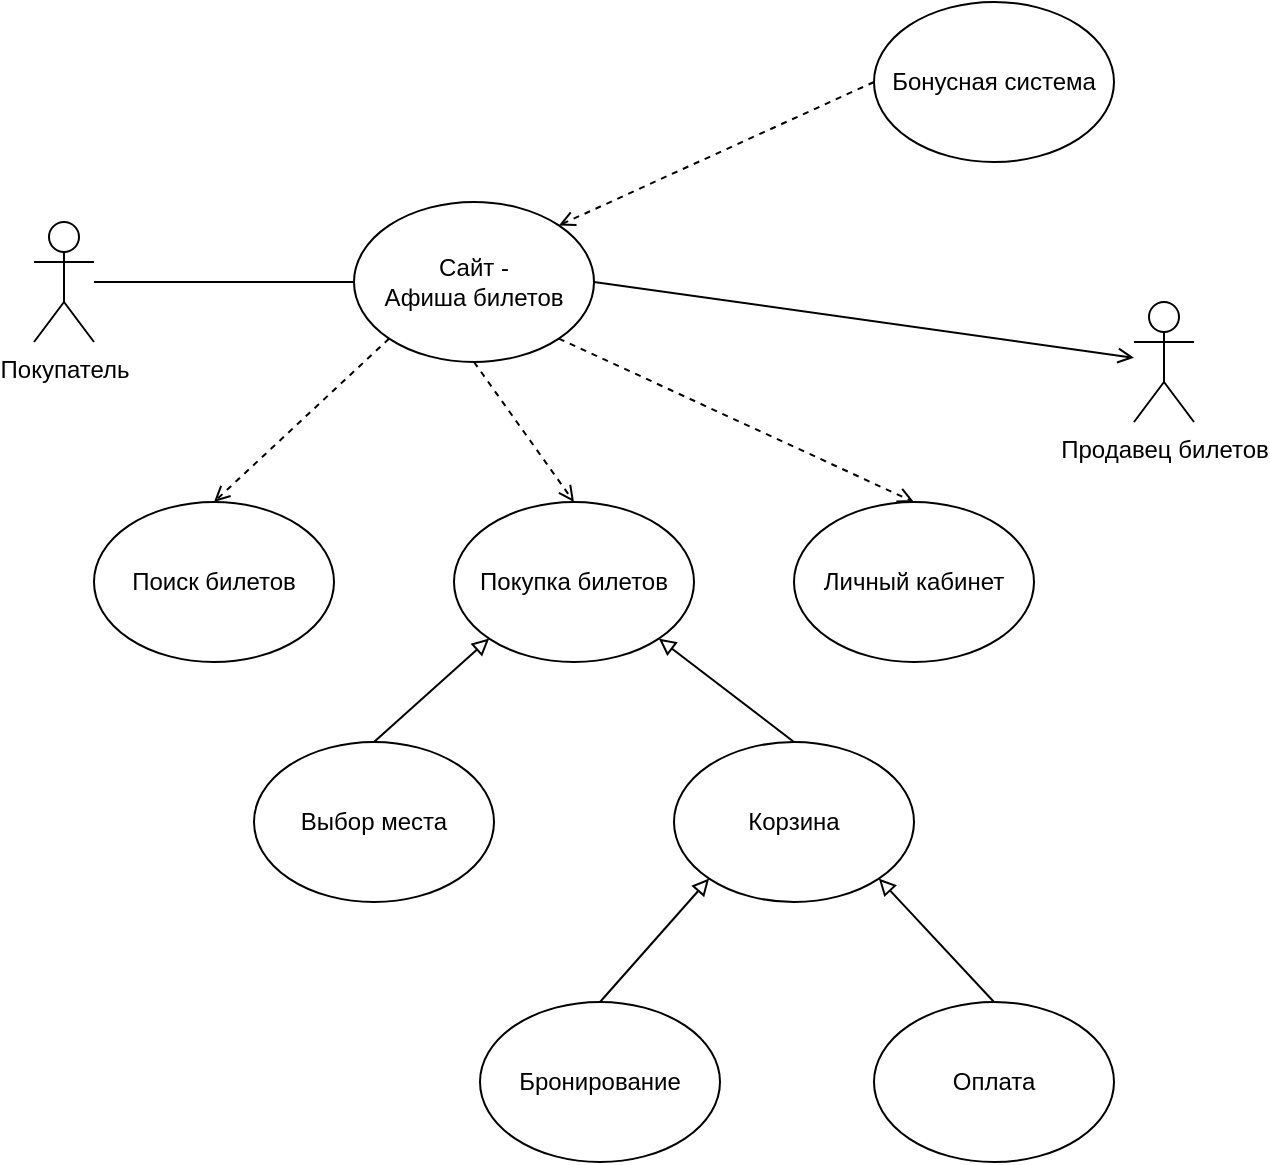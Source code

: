 <mxfile version="20.8.23" type="github">
  <diagram name="Страница 1" id="EsboAgLtxomguT8HKp5p">
    <mxGraphModel dx="526" dy="1711" grid="1" gridSize="10" guides="1" tooltips="1" connect="1" arrows="1" fold="1" page="1" pageScale="1" pageWidth="827" pageHeight="1169" math="0" shadow="0">
      <root>
        <mxCell id="0" />
        <mxCell id="1" parent="0" />
        <mxCell id="Nh3k_foeItMaIR8n8Rm3-1" value="Покупатель" style="shape=umlActor;verticalLabelPosition=bottom;verticalAlign=top;html=1;outlineConnect=0;" vertex="1" parent="1">
          <mxGeometry x="130" y="70" width="30" height="60" as="geometry" />
        </mxCell>
        <mxCell id="Nh3k_foeItMaIR8n8Rm3-3" style="edgeStyle=orthogonalEdgeStyle;rounded=0;orthogonalLoop=1;jettySize=auto;html=1;exitX=0;exitY=0.5;exitDx=0;exitDy=0;endArrow=none;endFill=0;" edge="1" parent="1" source="Nh3k_foeItMaIR8n8Rm3-2" target="Nh3k_foeItMaIR8n8Rm3-1">
          <mxGeometry relative="1" as="geometry" />
        </mxCell>
        <mxCell id="Nh3k_foeItMaIR8n8Rm3-14" style="rounded=0;orthogonalLoop=1;jettySize=auto;html=1;exitX=0;exitY=1;exitDx=0;exitDy=0;entryX=0.5;entryY=0;entryDx=0;entryDy=0;endArrow=open;endFill=0;dashed=1;" edge="1" parent="1" source="Nh3k_foeItMaIR8n8Rm3-2" target="Nh3k_foeItMaIR8n8Rm3-4">
          <mxGeometry relative="1" as="geometry" />
        </mxCell>
        <mxCell id="Nh3k_foeItMaIR8n8Rm3-17" style="rounded=0;orthogonalLoop=1;jettySize=auto;html=1;exitX=1;exitY=0.5;exitDx=0;exitDy=0;endArrow=open;endFill=0;" edge="1" parent="1" source="Nh3k_foeItMaIR8n8Rm3-2" target="Nh3k_foeItMaIR8n8Rm3-13">
          <mxGeometry relative="1" as="geometry" />
        </mxCell>
        <mxCell id="Nh3k_foeItMaIR8n8Rm3-2" value="Сайт -&lt;br&gt;Афиша билетов" style="ellipse;whiteSpace=wrap;html=1;" vertex="1" parent="1">
          <mxGeometry x="290" y="60" width="120" height="80" as="geometry" />
        </mxCell>
        <mxCell id="Nh3k_foeItMaIR8n8Rm3-4" value="Поиск билетов" style="ellipse;whiteSpace=wrap;html=1;" vertex="1" parent="1">
          <mxGeometry x="160" y="210" width="120" height="80" as="geometry" />
        </mxCell>
        <mxCell id="Nh3k_foeItMaIR8n8Rm3-18" style="rounded=0;orthogonalLoop=1;jettySize=auto;html=1;exitX=0.5;exitY=0;exitDx=0;exitDy=0;entryX=0;entryY=1;entryDx=0;entryDy=0;endArrow=block;endFill=0;" edge="1" parent="1" source="Nh3k_foeItMaIR8n8Rm3-5" target="Nh3k_foeItMaIR8n8Rm3-7">
          <mxGeometry relative="1" as="geometry" />
        </mxCell>
        <mxCell id="Nh3k_foeItMaIR8n8Rm3-5" value="Выбор места" style="ellipse;whiteSpace=wrap;html=1;" vertex="1" parent="1">
          <mxGeometry x="240" y="330" width="120" height="80" as="geometry" />
        </mxCell>
        <mxCell id="Nh3k_foeItMaIR8n8Rm3-6" value="Бронирование" style="ellipse;whiteSpace=wrap;html=1;" vertex="1" parent="1">
          <mxGeometry x="353" y="460" width="120" height="80" as="geometry" />
        </mxCell>
        <mxCell id="Nh3k_foeItMaIR8n8Rm3-7" value="Покупка билетов" style="ellipse;whiteSpace=wrap;html=1;" vertex="1" parent="1">
          <mxGeometry x="340" y="210" width="120" height="80" as="geometry" />
        </mxCell>
        <mxCell id="Nh3k_foeItMaIR8n8Rm3-8" value="Корзина" style="ellipse;whiteSpace=wrap;html=1;" vertex="1" parent="1">
          <mxGeometry x="450" y="330" width="120" height="80" as="geometry" />
        </mxCell>
        <mxCell id="Nh3k_foeItMaIR8n8Rm3-9" value="Оплата" style="ellipse;whiteSpace=wrap;html=1;" vertex="1" parent="1">
          <mxGeometry x="550" y="460" width="120" height="80" as="geometry" />
        </mxCell>
        <mxCell id="Nh3k_foeItMaIR8n8Rm3-10" value="Личный кабинет" style="ellipse;whiteSpace=wrap;html=1;" vertex="1" parent="1">
          <mxGeometry x="510" y="210" width="120" height="80" as="geometry" />
        </mxCell>
        <mxCell id="Nh3k_foeItMaIR8n8Rm3-11" value="Бонусная система" style="ellipse;whiteSpace=wrap;html=1;" vertex="1" parent="1">
          <mxGeometry x="550" y="-40" width="120" height="80" as="geometry" />
        </mxCell>
        <mxCell id="Nh3k_foeItMaIR8n8Rm3-13" value="Продавец билетов" style="shape=umlActor;verticalLabelPosition=bottom;verticalAlign=top;html=1;outlineConnect=0;" vertex="1" parent="1">
          <mxGeometry x="680" y="110" width="30" height="60" as="geometry" />
        </mxCell>
        <mxCell id="Nh3k_foeItMaIR8n8Rm3-23" style="rounded=0;orthogonalLoop=1;jettySize=auto;html=1;exitX=0.5;exitY=1;exitDx=0;exitDy=0;entryX=0.5;entryY=0;entryDx=0;entryDy=0;endArrow=open;endFill=0;dashed=1;" edge="1" parent="1" source="Nh3k_foeItMaIR8n8Rm3-2" target="Nh3k_foeItMaIR8n8Rm3-7">
          <mxGeometry relative="1" as="geometry">
            <mxPoint x="360" y="140" as="sourcePoint" />
            <mxPoint x="272" y="222" as="targetPoint" />
          </mxGeometry>
        </mxCell>
        <mxCell id="Nh3k_foeItMaIR8n8Rm3-24" style="rounded=0;orthogonalLoop=1;jettySize=auto;html=1;exitX=1;exitY=1;exitDx=0;exitDy=0;entryX=0.5;entryY=0;entryDx=0;entryDy=0;endArrow=open;endFill=0;dashed=1;" edge="1" parent="1" source="Nh3k_foeItMaIR8n8Rm3-2" target="Nh3k_foeItMaIR8n8Rm3-10">
          <mxGeometry relative="1" as="geometry">
            <mxPoint x="528" y="110" as="sourcePoint" />
            <mxPoint x="440" y="192" as="targetPoint" />
          </mxGeometry>
        </mxCell>
        <mxCell id="Nh3k_foeItMaIR8n8Rm3-25" style="rounded=0;orthogonalLoop=1;jettySize=auto;html=1;exitX=0.5;exitY=0;exitDx=0;exitDy=0;entryX=1;entryY=1;entryDx=0;entryDy=0;endArrow=block;endFill=0;" edge="1" parent="1" source="Nh3k_foeItMaIR8n8Rm3-8" target="Nh3k_foeItMaIR8n8Rm3-7">
          <mxGeometry relative="1" as="geometry">
            <mxPoint x="385" y="352" as="sourcePoint" />
            <mxPoint x="443" y="300" as="targetPoint" />
          </mxGeometry>
        </mxCell>
        <mxCell id="Nh3k_foeItMaIR8n8Rm3-27" style="rounded=0;orthogonalLoop=1;jettySize=auto;html=1;exitX=0.5;exitY=0;exitDx=0;exitDy=0;entryX=0;entryY=1;entryDx=0;entryDy=0;endArrow=block;endFill=0;" edge="1" parent="1" source="Nh3k_foeItMaIR8n8Rm3-6" target="Nh3k_foeItMaIR8n8Rm3-8">
          <mxGeometry relative="1" as="geometry">
            <mxPoint x="468" y="452" as="sourcePoint" />
            <mxPoint x="400" y="400" as="targetPoint" />
          </mxGeometry>
        </mxCell>
        <mxCell id="Nh3k_foeItMaIR8n8Rm3-28" style="rounded=0;orthogonalLoop=1;jettySize=auto;html=1;exitX=0.5;exitY=0;exitDx=0;exitDy=0;entryX=1;entryY=1;entryDx=0;entryDy=0;endArrow=block;endFill=0;" edge="1" parent="1" source="Nh3k_foeItMaIR8n8Rm3-9" target="Nh3k_foeItMaIR8n8Rm3-8">
          <mxGeometry relative="1" as="geometry">
            <mxPoint x="500" y="482" as="sourcePoint" />
            <mxPoint x="555" y="420" as="targetPoint" />
          </mxGeometry>
        </mxCell>
        <mxCell id="Nh3k_foeItMaIR8n8Rm3-29" style="rounded=0;orthogonalLoop=1;jettySize=auto;html=1;exitX=0;exitY=0.5;exitDx=0;exitDy=0;entryX=1;entryY=0;entryDx=0;entryDy=0;endArrow=open;endFill=0;dashed=1;" edge="1" parent="1" source="Nh3k_foeItMaIR8n8Rm3-11" target="Nh3k_foeItMaIR8n8Rm3-2">
          <mxGeometry relative="1" as="geometry">
            <mxPoint x="380" y="-82" as="sourcePoint" />
            <mxPoint x="558" as="targetPoint" />
          </mxGeometry>
        </mxCell>
      </root>
    </mxGraphModel>
  </diagram>
</mxfile>
